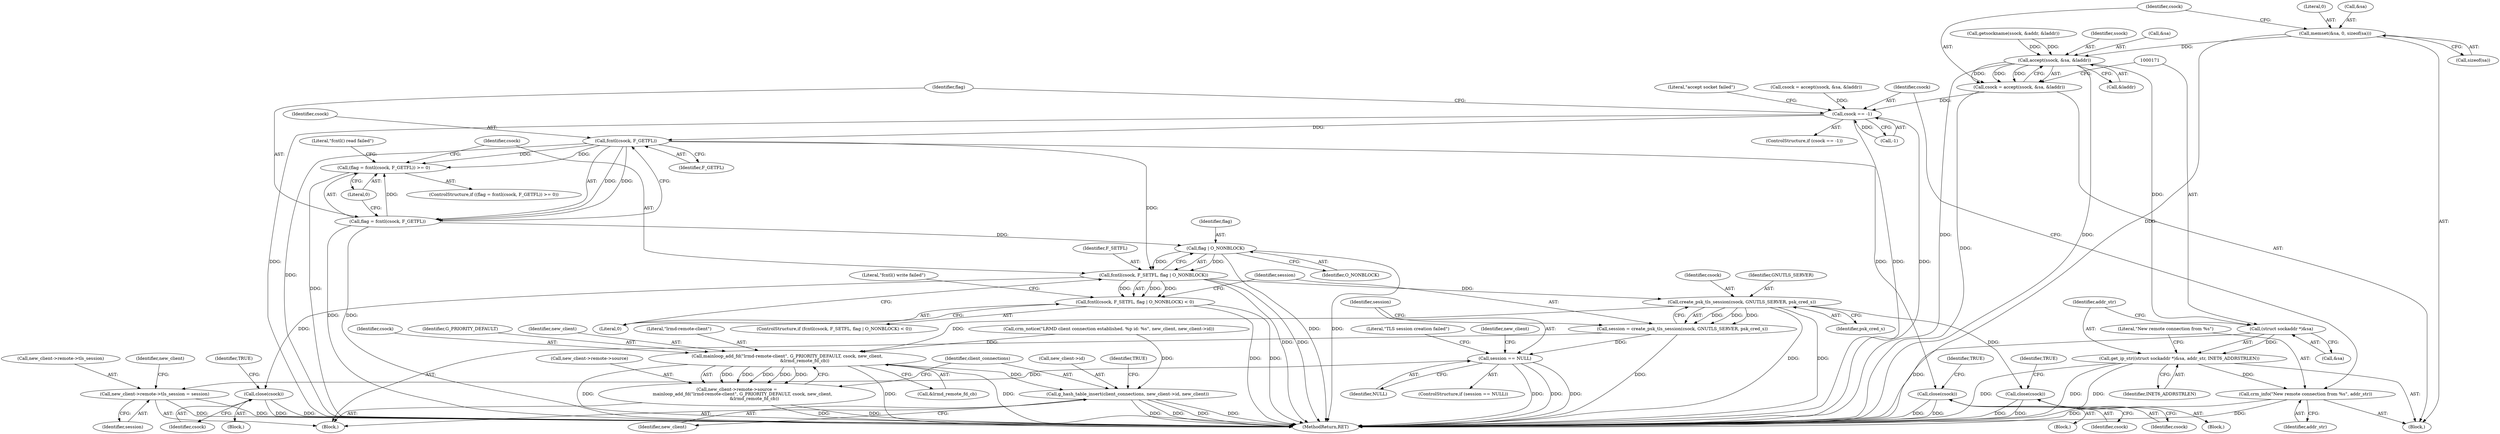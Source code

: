digraph "0_pacemaker_5ec24a2642bd0854b884d1a9b51d12371373b410_0@API" {
"1000155" [label="(Call,memset(&sa, 0, sizeof(sa)))"];
"1000163" [label="(Call,accept(ssock, &sa, &laddr))"];
"1000161" [label="(Call,csock = accept(ssock, &sa, &laddr))"];
"1000212" [label="(Call,csock == -1)"];
"1000225" [label="(Call,fcntl(csock, F_GETFL))"];
"1000222" [label="(Call,(flag = fcntl(csock, F_GETFL)) >= 0)"];
"1000223" [label="(Call,flag = fcntl(csock, F_GETFL))"];
"1000235" [label="(Call,flag | O_NONBLOCK)"];
"1000232" [label="(Call,fcntl(csock, F_SETFL, flag | O_NONBLOCK))"];
"1000231" [label="(Call,fcntl(csock, F_SETFL, flag | O_NONBLOCK) < 0)"];
"1000242" [label="(Call,close(csock))"];
"1000256" [label="(Call,create_psk_tls_session(csock, GNUTLS_SERVER, psk_cred_s))"];
"1000254" [label="(Call,session = create_psk_tls_session(csock, GNUTLS_SERVER, psk_cred_s))"];
"1000261" [label="(Call,session == NULL)"];
"1000290" [label="(Call,new_client->remote->tls_session = session)"];
"1000267" [label="(Call,close(csock))"];
"1000324" [label="(Call,mainloop_add_fd(\"lrmd-remote-client\", G_PRIORITY_DEFAULT, csock, new_client,\n                         &lrmd_remote_fd_cb))"];
"1000318" [label="(Call,new_client->remote->source =\n        mainloop_add_fd(\"lrmd-remote-client\", G_PRIORITY_DEFAULT, csock, new_client,\n                         &lrmd_remote_fd_cb))"];
"1000331" [label="(Call,g_hash_table_insert(client_connections, new_client->id, new_client))"];
"1000250" [label="(Call,close(csock))"];
"1000170" [label="(Call,(struct sockaddr *)&sa)"];
"1000169" [label="(Call,get_ip_str((struct sockaddr *)&sa, addr_str, INET6_ADDRSTRLEN))"];
"1000176" [label="(Call,crm_info(\"New remote connection from %s\", addr_str))"];
"1000167" [label="(Call,&laddr)"];
"1000213" [label="(Identifier,csock)"];
"1000169" [label="(Call,get_ip_str((struct sockaddr *)&sa, addr_str, INET6_ADDRSTRLEN))"];
"1000223" [label="(Call,flag = fcntl(csock, F_GETFL))"];
"1000159" [label="(Call,sizeof(sa))"];
"1000296" [label="(Identifier,session)"];
"1000156" [label="(Call,&sa)"];
"1000324" [label="(Call,mainloop_add_fd(\"lrmd-remote-client\", G_PRIORITY_DEFAULT, csock, new_client,\n                         &lrmd_remote_fd_cb))"];
"1000272" [label="(Identifier,new_client)"];
"1000162" [label="(Identifier,csock)"];
"1000318" [label="(Call,new_client->remote->source =\n        mainloop_add_fd(\"lrmd-remote-client\", G_PRIORITY_DEFAULT, csock, new_client,\n                         &lrmd_remote_fd_cb))"];
"1000319" [label="(Call,new_client->remote->source)"];
"1000230" [label="(ControlStructure,if (fcntl(csock, F_SETFL, flag | O_NONBLOCK) < 0))"];
"1000212" [label="(Call,csock == -1)"];
"1000211" [label="(ControlStructure,if (csock == -1))"];
"1000178" [label="(Identifier,addr_str)"];
"1000268" [label="(Identifier,csock)"];
"1000263" [label="(Identifier,NULL)"];
"1000193" [label="(Call,csock = accept(ssock, &sa, &laddr))"];
"1000226" [label="(Identifier,csock)"];
"1000242" [label="(Call,close(csock))"];
"1000221" [label="(ControlStructure,if ((flag = fcntl(csock, F_GETFL)) >= 0))"];
"1000175" [label="(Identifier,INET6_ADDRSTRLEN)"];
"1000325" [label="(Literal,\"lrmd-remote-client\")"];
"1000163" [label="(Call,accept(ssock, &sa, &laddr))"];
"1000231" [label="(Call,fcntl(csock, F_SETFL, flag | O_NONBLOCK) < 0)"];
"1000247" [label="(Block,)"];
"1000259" [label="(Identifier,psk_cred_s)"];
"1000339" [label="(MethodReturn,RET)"];
"1000234" [label="(Identifier,F_SETFL)"];
"1000250" [label="(Call,close(csock))"];
"1000299" [label="(Identifier,new_client)"];
"1000225" [label="(Call,fcntl(csock, F_GETFL))"];
"1000241" [label="(Literal,\"fcntl() write failed\")"];
"1000236" [label="(Identifier,flag)"];
"1000148" [label="(Block,)"];
"1000232" [label="(Call,fcntl(csock, F_SETFL, flag | O_NONBLOCK))"];
"1000270" [label="(Identifier,TRUE)"];
"1000266" [label="(Literal,\"TLS session creation failed\")"];
"1000267" [label="(Call,close(csock))"];
"1000261" [label="(Call,session == NULL)"];
"1000243" [label="(Identifier,csock)"];
"1000233" [label="(Identifier,csock)"];
"1000103" [label="(Block,)"];
"1000237" [label="(Identifier,O_NONBLOCK)"];
"1000262" [label="(Identifier,session)"];
"1000336" [label="(Identifier,new_client)"];
"1000136" [label="(Call,getsockname(ssock, &addr, &laddr))"];
"1000257" [label="(Identifier,csock)"];
"1000333" [label="(Call,new_client->id)"];
"1000327" [label="(Identifier,csock)"];
"1000177" [label="(Literal,\"New remote connection from %s\")"];
"1000253" [label="(Identifier,TRUE)"];
"1000238" [label="(Literal,0)"];
"1000170" [label="(Call,(struct sockaddr *)&sa)"];
"1000290" [label="(Call,new_client->remote->tls_session = session)"];
"1000164" [label="(Identifier,ssock)"];
"1000264" [label="(Block,)"];
"1000161" [label="(Call,csock = accept(ssock, &sa, &laddr))"];
"1000254" [label="(Call,session = create_psk_tls_session(csock, GNUTLS_SERVER, psk_cred_s))"];
"1000249" [label="(Literal,\"fcntl() read failed\")"];
"1000235" [label="(Call,flag | O_NONBLOCK)"];
"1000256" [label="(Call,create_psk_tls_session(csock, GNUTLS_SERVER, psk_cred_s))"];
"1000172" [label="(Call,&sa)"];
"1000155" [label="(Call,memset(&sa, 0, sizeof(sa)))"];
"1000332" [label="(Identifier,client_connections)"];
"1000251" [label="(Identifier,csock)"];
"1000214" [label="(Call,-1)"];
"1000174" [label="(Identifier,addr_str)"];
"1000326" [label="(Identifier,G_PRIORITY_DEFAULT)"];
"1000224" [label="(Identifier,flag)"];
"1000255" [label="(Identifier,session)"];
"1000239" [label="(Block,)"];
"1000176" [label="(Call,crm_info(\"New remote connection from %s\", addr_str))"];
"1000165" [label="(Call,&sa)"];
"1000329" [label="(Call,&lrmd_remote_fd_cb)"];
"1000222" [label="(Call,(flag = fcntl(csock, F_GETFL)) >= 0)"];
"1000158" [label="(Literal,0)"];
"1000328" [label="(Identifier,new_client)"];
"1000218" [label="(Literal,\"accept socket failed\")"];
"1000228" [label="(Literal,0)"];
"1000338" [label="(Identifier,TRUE)"];
"1000258" [label="(Identifier,GNUTLS_SERVER)"];
"1000331" [label="(Call,g_hash_table_insert(client_connections, new_client->id, new_client))"];
"1000291" [label="(Call,new_client->remote->tls_session)"];
"1000245" [label="(Identifier,TRUE)"];
"1000312" [label="(Call,crm_notice(\"LRMD client connection established. %p id: %s\", new_client, new_client->id))"];
"1000260" [label="(ControlStructure,if (session == NULL))"];
"1000227" [label="(Identifier,F_GETFL)"];
"1000155" -> "1000148"  [label="AST: "];
"1000155" -> "1000159"  [label="CFG: "];
"1000156" -> "1000155"  [label="AST: "];
"1000158" -> "1000155"  [label="AST: "];
"1000159" -> "1000155"  [label="AST: "];
"1000162" -> "1000155"  [label="CFG: "];
"1000155" -> "1000339"  [label="DDG: "];
"1000155" -> "1000163"  [label="DDG: "];
"1000163" -> "1000161"  [label="AST: "];
"1000163" -> "1000167"  [label="CFG: "];
"1000164" -> "1000163"  [label="AST: "];
"1000165" -> "1000163"  [label="AST: "];
"1000167" -> "1000163"  [label="AST: "];
"1000161" -> "1000163"  [label="CFG: "];
"1000163" -> "1000339"  [label="DDG: "];
"1000163" -> "1000339"  [label="DDG: "];
"1000163" -> "1000161"  [label="DDG: "];
"1000163" -> "1000161"  [label="DDG: "];
"1000163" -> "1000161"  [label="DDG: "];
"1000136" -> "1000163"  [label="DDG: "];
"1000136" -> "1000163"  [label="DDG: "];
"1000163" -> "1000170"  [label="DDG: "];
"1000161" -> "1000148"  [label="AST: "];
"1000162" -> "1000161"  [label="AST: "];
"1000171" -> "1000161"  [label="CFG: "];
"1000161" -> "1000339"  [label="DDG: "];
"1000161" -> "1000212"  [label="DDG: "];
"1000212" -> "1000211"  [label="AST: "];
"1000212" -> "1000214"  [label="CFG: "];
"1000213" -> "1000212"  [label="AST: "];
"1000214" -> "1000212"  [label="AST: "];
"1000218" -> "1000212"  [label="CFG: "];
"1000224" -> "1000212"  [label="CFG: "];
"1000212" -> "1000339"  [label="DDG: "];
"1000212" -> "1000339"  [label="DDG: "];
"1000212" -> "1000339"  [label="DDG: "];
"1000193" -> "1000212"  [label="DDG: "];
"1000214" -> "1000212"  [label="DDG: "];
"1000212" -> "1000225"  [label="DDG: "];
"1000225" -> "1000223"  [label="AST: "];
"1000225" -> "1000227"  [label="CFG: "];
"1000226" -> "1000225"  [label="AST: "];
"1000227" -> "1000225"  [label="AST: "];
"1000223" -> "1000225"  [label="CFG: "];
"1000225" -> "1000339"  [label="DDG: "];
"1000225" -> "1000222"  [label="DDG: "];
"1000225" -> "1000222"  [label="DDG: "];
"1000225" -> "1000223"  [label="DDG: "];
"1000225" -> "1000223"  [label="DDG: "];
"1000225" -> "1000232"  [label="DDG: "];
"1000225" -> "1000250"  [label="DDG: "];
"1000222" -> "1000221"  [label="AST: "];
"1000222" -> "1000228"  [label="CFG: "];
"1000223" -> "1000222"  [label="AST: "];
"1000228" -> "1000222"  [label="AST: "];
"1000233" -> "1000222"  [label="CFG: "];
"1000249" -> "1000222"  [label="CFG: "];
"1000222" -> "1000339"  [label="DDG: "];
"1000223" -> "1000222"  [label="DDG: "];
"1000224" -> "1000223"  [label="AST: "];
"1000228" -> "1000223"  [label="CFG: "];
"1000223" -> "1000339"  [label="DDG: "];
"1000223" -> "1000339"  [label="DDG: "];
"1000223" -> "1000235"  [label="DDG: "];
"1000235" -> "1000232"  [label="AST: "];
"1000235" -> "1000237"  [label="CFG: "];
"1000236" -> "1000235"  [label="AST: "];
"1000237" -> "1000235"  [label="AST: "];
"1000232" -> "1000235"  [label="CFG: "];
"1000235" -> "1000339"  [label="DDG: "];
"1000235" -> "1000339"  [label="DDG: "];
"1000235" -> "1000232"  [label="DDG: "];
"1000235" -> "1000232"  [label="DDG: "];
"1000232" -> "1000231"  [label="AST: "];
"1000233" -> "1000232"  [label="AST: "];
"1000234" -> "1000232"  [label="AST: "];
"1000238" -> "1000232"  [label="CFG: "];
"1000232" -> "1000339"  [label="DDG: "];
"1000232" -> "1000339"  [label="DDG: "];
"1000232" -> "1000231"  [label="DDG: "];
"1000232" -> "1000231"  [label="DDG: "];
"1000232" -> "1000231"  [label="DDG: "];
"1000232" -> "1000242"  [label="DDG: "];
"1000232" -> "1000256"  [label="DDG: "];
"1000231" -> "1000230"  [label="AST: "];
"1000231" -> "1000238"  [label="CFG: "];
"1000238" -> "1000231"  [label="AST: "];
"1000241" -> "1000231"  [label="CFG: "];
"1000255" -> "1000231"  [label="CFG: "];
"1000231" -> "1000339"  [label="DDG: "];
"1000231" -> "1000339"  [label="DDG: "];
"1000242" -> "1000239"  [label="AST: "];
"1000242" -> "1000243"  [label="CFG: "];
"1000243" -> "1000242"  [label="AST: "];
"1000245" -> "1000242"  [label="CFG: "];
"1000242" -> "1000339"  [label="DDG: "];
"1000242" -> "1000339"  [label="DDG: "];
"1000256" -> "1000254"  [label="AST: "];
"1000256" -> "1000259"  [label="CFG: "];
"1000257" -> "1000256"  [label="AST: "];
"1000258" -> "1000256"  [label="AST: "];
"1000259" -> "1000256"  [label="AST: "];
"1000254" -> "1000256"  [label="CFG: "];
"1000256" -> "1000339"  [label="DDG: "];
"1000256" -> "1000339"  [label="DDG: "];
"1000256" -> "1000254"  [label="DDG: "];
"1000256" -> "1000254"  [label="DDG: "];
"1000256" -> "1000254"  [label="DDG: "];
"1000256" -> "1000267"  [label="DDG: "];
"1000256" -> "1000324"  [label="DDG: "];
"1000254" -> "1000103"  [label="AST: "];
"1000255" -> "1000254"  [label="AST: "];
"1000262" -> "1000254"  [label="CFG: "];
"1000254" -> "1000339"  [label="DDG: "];
"1000254" -> "1000261"  [label="DDG: "];
"1000261" -> "1000260"  [label="AST: "];
"1000261" -> "1000263"  [label="CFG: "];
"1000262" -> "1000261"  [label="AST: "];
"1000263" -> "1000261"  [label="AST: "];
"1000266" -> "1000261"  [label="CFG: "];
"1000272" -> "1000261"  [label="CFG: "];
"1000261" -> "1000339"  [label="DDG: "];
"1000261" -> "1000339"  [label="DDG: "];
"1000261" -> "1000339"  [label="DDG: "];
"1000261" -> "1000290"  [label="DDG: "];
"1000290" -> "1000103"  [label="AST: "];
"1000290" -> "1000296"  [label="CFG: "];
"1000291" -> "1000290"  [label="AST: "];
"1000296" -> "1000290"  [label="AST: "];
"1000299" -> "1000290"  [label="CFG: "];
"1000290" -> "1000339"  [label="DDG: "];
"1000290" -> "1000339"  [label="DDG: "];
"1000267" -> "1000264"  [label="AST: "];
"1000267" -> "1000268"  [label="CFG: "];
"1000268" -> "1000267"  [label="AST: "];
"1000270" -> "1000267"  [label="CFG: "];
"1000267" -> "1000339"  [label="DDG: "];
"1000267" -> "1000339"  [label="DDG: "];
"1000324" -> "1000318"  [label="AST: "];
"1000324" -> "1000329"  [label="CFG: "];
"1000325" -> "1000324"  [label="AST: "];
"1000326" -> "1000324"  [label="AST: "];
"1000327" -> "1000324"  [label="AST: "];
"1000328" -> "1000324"  [label="AST: "];
"1000329" -> "1000324"  [label="AST: "];
"1000318" -> "1000324"  [label="CFG: "];
"1000324" -> "1000339"  [label="DDG: "];
"1000324" -> "1000339"  [label="DDG: "];
"1000324" -> "1000339"  [label="DDG: "];
"1000324" -> "1000318"  [label="DDG: "];
"1000324" -> "1000318"  [label="DDG: "];
"1000324" -> "1000318"  [label="DDG: "];
"1000324" -> "1000318"  [label="DDG: "];
"1000324" -> "1000318"  [label="DDG: "];
"1000312" -> "1000324"  [label="DDG: "];
"1000324" -> "1000331"  [label="DDG: "];
"1000318" -> "1000103"  [label="AST: "];
"1000319" -> "1000318"  [label="AST: "];
"1000332" -> "1000318"  [label="CFG: "];
"1000318" -> "1000339"  [label="DDG: "];
"1000318" -> "1000339"  [label="DDG: "];
"1000331" -> "1000103"  [label="AST: "];
"1000331" -> "1000336"  [label="CFG: "];
"1000332" -> "1000331"  [label="AST: "];
"1000333" -> "1000331"  [label="AST: "];
"1000336" -> "1000331"  [label="AST: "];
"1000338" -> "1000331"  [label="CFG: "];
"1000331" -> "1000339"  [label="DDG: "];
"1000331" -> "1000339"  [label="DDG: "];
"1000331" -> "1000339"  [label="DDG: "];
"1000331" -> "1000339"  [label="DDG: "];
"1000312" -> "1000331"  [label="DDG: "];
"1000250" -> "1000247"  [label="AST: "];
"1000250" -> "1000251"  [label="CFG: "];
"1000251" -> "1000250"  [label="AST: "];
"1000253" -> "1000250"  [label="CFG: "];
"1000250" -> "1000339"  [label="DDG: "];
"1000250" -> "1000339"  [label="DDG: "];
"1000170" -> "1000169"  [label="AST: "];
"1000170" -> "1000172"  [label="CFG: "];
"1000171" -> "1000170"  [label="AST: "];
"1000172" -> "1000170"  [label="AST: "];
"1000174" -> "1000170"  [label="CFG: "];
"1000170" -> "1000339"  [label="DDG: "];
"1000170" -> "1000169"  [label="DDG: "];
"1000169" -> "1000148"  [label="AST: "];
"1000169" -> "1000175"  [label="CFG: "];
"1000174" -> "1000169"  [label="AST: "];
"1000175" -> "1000169"  [label="AST: "];
"1000177" -> "1000169"  [label="CFG: "];
"1000169" -> "1000339"  [label="DDG: "];
"1000169" -> "1000339"  [label="DDG: "];
"1000169" -> "1000339"  [label="DDG: "];
"1000169" -> "1000176"  [label="DDG: "];
"1000176" -> "1000148"  [label="AST: "];
"1000176" -> "1000178"  [label="CFG: "];
"1000177" -> "1000176"  [label="AST: "];
"1000178" -> "1000176"  [label="AST: "];
"1000213" -> "1000176"  [label="CFG: "];
"1000176" -> "1000339"  [label="DDG: "];
"1000176" -> "1000339"  [label="DDG: "];
}
